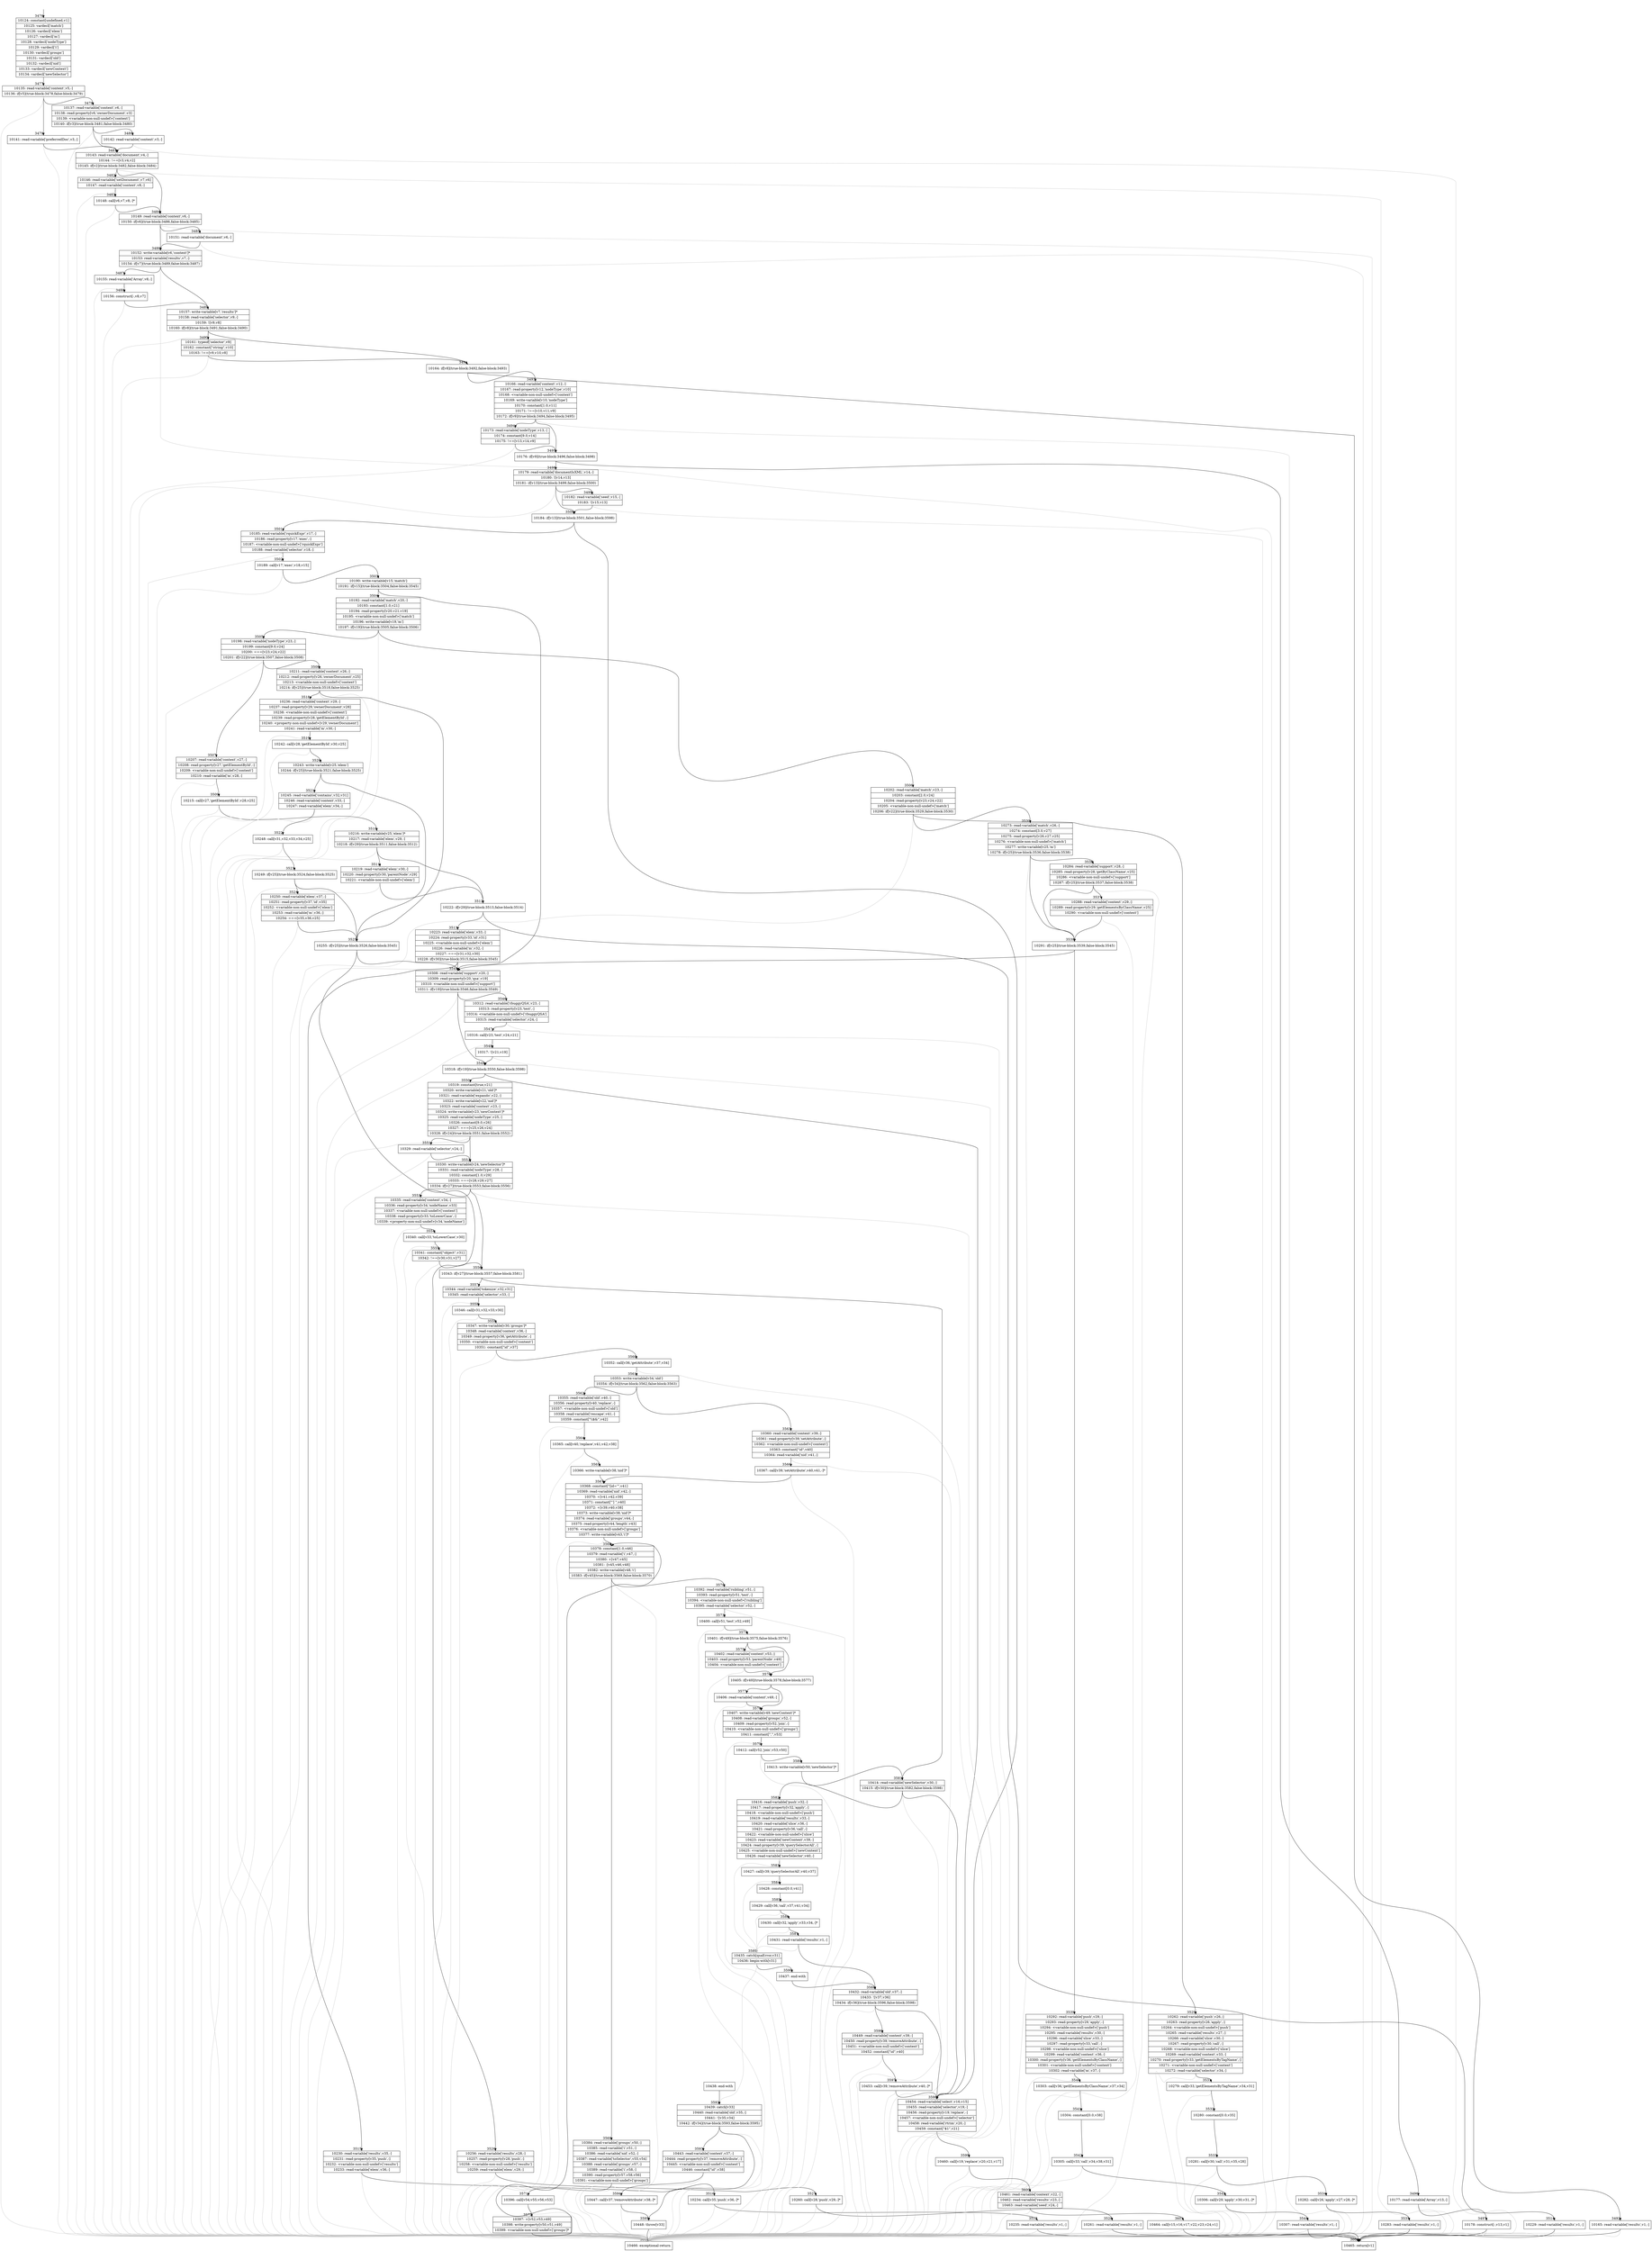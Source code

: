 digraph {
rankdir="TD"
BB_entry231[shape=none,label=""];
BB_entry231 -> BB3476 [tailport=s, headport=n, headlabel="    3476"]
BB3476 [shape=record label="{10124: constant[undefined,v1]|10125: vardecl['match']|10126: vardecl['elem']|10127: vardecl['m']|10128: vardecl['nodeType']|10129: vardecl['i']|10130: vardecl['groups']|10131: vardecl['old']|10132: vardecl['nid']|10133: vardecl['newContext']|10134: vardecl['newSelector']}" ] 
BB3476 -> BB3477 [tailport=s, headport=n, headlabel="      3477"]
BB3477 [shape=record label="{10135: read-variable['context',v5,-]|10136: if[v5](true-block:3478,false-block:3479)}" ] 
BB3477 -> BB3478 [tailport=s, headport=n, headlabel="      3478"]
BB3477 -> BB3479 [tailport=s, headport=n, headlabel="      3479"]
BB3477 -> BB3603 [tailport=s, headport=n, color=gray, headlabel="      3603"]
BB3478 [shape=record label="{10137: read-variable['context',v6,-]|10138: read-property[v6,'ownerDocument',v3]|10139: \<variable-non-null-undef\>['context']|10140: if[v3](true-block:3481,false-block:3480)}" ] 
BB3478 -> BB3481 [tailport=s, headport=n, headlabel="      3481"]
BB3478 -> BB3480 [tailport=s, headport=n, headlabel="      3480"]
BB3478 -> BB3603 [tailport=s, headport=n, color=gray]
BB3479 [shape=record label="{10141: read-variable['preferredDoc',v3,-]}" ] 
BB3479 -> BB3481 [tailport=s, headport=n]
BB3479 -> BB3603 [tailport=s, headport=n, color=gray]
BB3480 [shape=record label="{10142: read-variable['context',v3,-]}" ] 
BB3480 -> BB3481 [tailport=s, headport=n]
BB3480 -> BB3603 [tailport=s, headport=n, color=gray]
BB3481 [shape=record label="{10143: read-variable['document',v4,-]|10144: !==[v3,v4,v2]|10145: if[v2](true-block:3482,false-block:3484)}" ] 
BB3481 -> BB3482 [tailport=s, headport=n, headlabel="      3482"]
BB3481 -> BB3484 [tailport=s, headport=n, headlabel="      3484"]
BB3481 -> BB3603 [tailport=s, headport=n, color=gray]
BB3482 [shape=record label="{10146: read-variable['setDocument',v7,v6]|10147: read-variable['context',v8,-]}" ] 
BB3482 -> BB3483 [tailport=s, headport=n, headlabel="      3483"]
BB3482 -> BB3603 [tailport=s, headport=n, color=gray]
BB3483 [shape=record label="{10148: call[v6,v7,v8,-]*}" ] 
BB3483 -> BB3484 [tailport=s, headport=n]
BB3483 -> BB3603 [tailport=s, headport=n, color=gray]
BB3484 [shape=record label="{10149: read-variable['context',v6,-]|10150: if[v6](true-block:3486,false-block:3485)}" ] 
BB3484 -> BB3486 [tailport=s, headport=n, headlabel="      3486"]
BB3484 -> BB3485 [tailport=s, headport=n, headlabel="      3485"]
BB3484 -> BB3603 [tailport=s, headport=n, color=gray]
BB3485 [shape=record label="{10151: read-variable['document',v6,-]}" ] 
BB3485 -> BB3486 [tailport=s, headport=n]
BB3485 -> BB3603 [tailport=s, headport=n, color=gray]
BB3486 [shape=record label="{10152: write-variable[v6,'context']*|10153: read-variable['results',v7,-]|10154: if[v7](true-block:3489,false-block:3487)}" ] 
BB3486 -> BB3489 [tailport=s, headport=n, headlabel="      3489"]
BB3486 -> BB3487 [tailport=s, headport=n, headlabel="      3487"]
BB3486 -> BB3603 [tailport=s, headport=n, color=gray]
BB3487 [shape=record label="{10155: read-variable['Array',v8,-]}" ] 
BB3487 -> BB3488 [tailport=s, headport=n, headlabel="      3488"]
BB3487 -> BB3603 [tailport=s, headport=n, color=gray]
BB3488 [shape=record label="{10156: construct[-,v8,v7]}" ] 
BB3488 -> BB3489 [tailport=s, headport=n]
BB3488 -> BB3603 [tailport=s, headport=n, color=gray]
BB3489 [shape=record label="{10157: write-variable[v7,'results']*|10158: read-variable['selector',v9,-]|10159: ![v9,v8]|10160: if[v8](true-block:3491,false-block:3490)}" ] 
BB3489 -> BB3491 [tailport=s, headport=n, headlabel="      3491"]
BB3489 -> BB3490 [tailport=s, headport=n, headlabel="      3490"]
BB3489 -> BB3603 [tailport=s, headport=n, color=gray]
BB3490 [shape=record label="{10161: typeof['selector',v9]|10162: constant[\"string\",v10]|10163: !==[v9,v10,v8]}" ] 
BB3490 -> BB3491 [tailport=s, headport=n]
BB3490 -> BB3603 [tailport=s, headport=n, color=gray]
BB3491 [shape=record label="{10164: if[v8](true-block:3492,false-block:3493)}" ] 
BB3491 -> BB3492 [tailport=s, headport=n, headlabel="      3492"]
BB3491 -> BB3493 [tailport=s, headport=n, headlabel="      3493"]
BB3492 [shape=record label="{10165: read-variable['results',v1,-]}" ] 
BB3492 -> BB3602 [tailport=s, headport=n, headlabel="      3602"]
BB3492 -> BB3603 [tailport=s, headport=n, color=gray]
BB3493 [shape=record label="{10166: read-variable['context',v12,-]|10167: read-property[v12,'nodeType',v10]|10168: \<variable-non-null-undef\>['context']|10169: write-variable[v10,'nodeType']|10170: constant[1.0,v11]|10171: !==[v10,v11,v9]|10172: if[v9](true-block:3494,false-block:3495)}" ] 
BB3493 -> BB3495 [tailport=s, headport=n, headlabel="      3495"]
BB3493 -> BB3494 [tailport=s, headport=n, headlabel="      3494"]
BB3493 -> BB3603 [tailport=s, headport=n, color=gray]
BB3494 [shape=record label="{10173: read-variable['nodeType',v13,-]|10174: constant[9.0,v14]|10175: !==[v13,v14,v9]}" ] 
BB3494 -> BB3495 [tailport=s, headport=n]
BB3494 -> BB3603 [tailport=s, headport=n, color=gray]
BB3495 [shape=record label="{10176: if[v9](true-block:3496,false-block:3498)}" ] 
BB3495 -> BB3496 [tailport=s, headport=n, headlabel="      3496"]
BB3495 -> BB3498 [tailport=s, headport=n, headlabel="      3498"]
BB3496 [shape=record label="{10177: read-variable['Array',v13,-]}" ] 
BB3496 -> BB3497 [tailport=s, headport=n, headlabel="      3497"]
BB3496 -> BB3603 [tailport=s, headport=n, color=gray]
BB3497 [shape=record label="{10178: construct[-,v13,v1]}" ] 
BB3497 -> BB3602 [tailport=s, headport=n]
BB3497 -> BB3603 [tailport=s, headport=n, color=gray]
BB3498 [shape=record label="{10179: read-variable['documentIsXML',v14,-]|10180: ![v14,v13]|10181: if[v13](true-block:3499,false-block:3500)}" ] 
BB3498 -> BB3500 [tailport=s, headport=n, headlabel="      3500"]
BB3498 -> BB3499 [tailport=s, headport=n, headlabel="      3499"]
BB3498 -> BB3603 [tailport=s, headport=n, color=gray]
BB3499 [shape=record label="{10182: read-variable['seed',v15,-]|10183: ![v15,v13]}" ] 
BB3499 -> BB3500 [tailport=s, headport=n]
BB3499 -> BB3603 [tailport=s, headport=n, color=gray]
BB3500 [shape=record label="{10184: if[v13](true-block:3501,false-block:3598)}" ] 
BB3500 -> BB3501 [tailport=s, headport=n, headlabel="      3501"]
BB3500 -> BB3598 [tailport=s, headport=n, headlabel="      3598"]
BB3501 [shape=record label="{10185: read-variable['rquickExpr',v17,-]|10186: read-property[v17,'exec',-]|10187: \<variable-non-null-undef\>['rquickExpr']|10188: read-variable['selector',v18,-]}" ] 
BB3501 -> BB3502 [tailport=s, headport=n, headlabel="      3502"]
BB3501 -> BB3603 [tailport=s, headport=n, color=gray]
BB3502 [shape=record label="{10189: call[v17,'exec',v18,v15]}" ] 
BB3502 -> BB3503 [tailport=s, headport=n, headlabel="      3503"]
BB3502 -> BB3603 [tailport=s, headport=n, color=gray]
BB3503 [shape=record label="{10190: write-variable[v15,'match']|10191: if[v15](true-block:3504,false-block:3545)}" ] 
BB3503 -> BB3504 [tailport=s, headport=n, headlabel="      3504"]
BB3503 -> BB3545 [tailport=s, headport=n, headlabel="      3545"]
BB3504 [shape=record label="{10192: read-variable['match',v20,-]|10193: constant[1.0,v21]|10194: read-property[v20,v21,v19]|10195: \<variable-non-null-undef\>['match']|10196: write-variable[v19,'m']|10197: if[v19](true-block:3505,false-block:3506)}" ] 
BB3504 -> BB3505 [tailport=s, headport=n, headlabel="      3505"]
BB3504 -> BB3506 [tailport=s, headport=n, headlabel="      3506"]
BB3504 -> BB3603 [tailport=s, headport=n, color=gray]
BB3505 [shape=record label="{10198: read-variable['nodeType',v23,-]|10199: constant[9.0,v24]|10200: ===[v23,v24,v22]|10201: if[v22](true-block:3507,false-block:3508)}" ] 
BB3505 -> BB3507 [tailport=s, headport=n, headlabel="      3507"]
BB3505 -> BB3508 [tailport=s, headport=n, headlabel="      3508"]
BB3505 -> BB3603 [tailport=s, headport=n, color=gray]
BB3506 [shape=record label="{10202: read-variable['match',v23,-]|10203: constant[2.0,v24]|10204: read-property[v23,v24,v22]|10205: \<variable-non-null-undef\>['match']|10206: if[v22](true-block:3529,false-block:3530)}" ] 
BB3506 -> BB3529 [tailport=s, headport=n, headlabel="      3529"]
BB3506 -> BB3530 [tailport=s, headport=n, headlabel="      3530"]
BB3506 -> BB3603 [tailport=s, headport=n, color=gray]
BB3507 [shape=record label="{10207: read-variable['context',v27,-]|10208: read-property[v27,'getElementById',-]|10209: \<variable-non-null-undef\>['context']|10210: read-variable['m',v28,-]}" ] 
BB3507 -> BB3509 [tailport=s, headport=n, headlabel="      3509"]
BB3507 -> BB3603 [tailport=s, headport=n, color=gray]
BB3508 [shape=record label="{10211: read-variable['context',v26,-]|10212: read-property[v26,'ownerDocument',v25]|10213: \<variable-non-null-undef\>['context']|10214: if[v25](true-block:3518,false-block:3525)}" ] 
BB3508 -> BB3525 [tailport=s, headport=n, headlabel="      3525"]
BB3508 -> BB3518 [tailport=s, headport=n, headlabel="      3518"]
BB3508 -> BB3603 [tailport=s, headport=n, color=gray]
BB3509 [shape=record label="{10215: call[v27,'getElementById',v28,v25]}" ] 
BB3509 -> BB3510 [tailport=s, headport=n, headlabel="      3510"]
BB3509 -> BB3603 [tailport=s, headport=n, color=gray]
BB3510 [shape=record label="{10216: write-variable[v25,'elem']*|10217: read-variable['elem',v29,-]|10218: if[v29](true-block:3511,false-block:3512)}" ] 
BB3510 -> BB3512 [tailport=s, headport=n, headlabel="      3512"]
BB3510 -> BB3511 [tailport=s, headport=n, headlabel="      3511"]
BB3510 -> BB3603 [tailport=s, headport=n, color=gray]
BB3511 [shape=record label="{10219: read-variable['elem',v30,-]|10220: read-property[v30,'parentNode',v29]|10221: \<variable-non-null-undef\>['elem']}" ] 
BB3511 -> BB3512 [tailport=s, headport=n]
BB3511 -> BB3603 [tailport=s, headport=n, color=gray]
BB3512 [shape=record label="{10222: if[v29](true-block:3513,false-block:3514)}" ] 
BB3512 -> BB3513 [tailport=s, headport=n, headlabel="      3513"]
BB3512 -> BB3514 [tailport=s, headport=n, headlabel="      3514"]
BB3513 [shape=record label="{10223: read-variable['elem',v33,-]|10224: read-property[v33,'id',v31]|10225: \<variable-non-null-undef\>['elem']|10226: read-variable['m',v32,-]|10227: ===[v31,v32,v30]|10228: if[v30](true-block:3515,false-block:3545)}" ] 
BB3513 -> BB3515 [tailport=s, headport=n, headlabel="      3515"]
BB3513 -> BB3545 [tailport=s, headport=n]
BB3513 -> BB3603 [tailport=s, headport=n, color=gray]
BB3514 [shape=record label="{10229: read-variable['results',v1,-]}" ] 
BB3514 -> BB3602 [tailport=s, headport=n]
BB3514 -> BB3603 [tailport=s, headport=n, color=gray]
BB3515 [shape=record label="{10230: read-variable['results',v35,-]|10231: read-property[v35,'push',-]|10232: \<variable-non-null-undef\>['results']|10233: read-variable['elem',v36,-]}" ] 
BB3515 -> BB3516 [tailport=s, headport=n, headlabel="      3516"]
BB3515 -> BB3603 [tailport=s, headport=n, color=gray]
BB3516 [shape=record label="{10234: call[v35,'push',v36,-]*}" ] 
BB3516 -> BB3517 [tailport=s, headport=n, headlabel="      3517"]
BB3516 -> BB3603 [tailport=s, headport=n, color=gray]
BB3517 [shape=record label="{10235: read-variable['results',v1,-]}" ] 
BB3517 -> BB3602 [tailport=s, headport=n]
BB3517 -> BB3603 [tailport=s, headport=n, color=gray]
BB3518 [shape=record label="{10236: read-variable['context',v29,-]|10237: read-property[v29,'ownerDocument',v28]|10238: \<variable-non-null-undef\>['context']|10239: read-property[v28,'getElementById',-]|10240: \<property-non-null-undef\>[v29,'ownerDocument']|10241: read-variable['m',v30,-]}" ] 
BB3518 -> BB3519 [tailport=s, headport=n, headlabel="      3519"]
BB3518 -> BB3603 [tailport=s, headport=n, color=gray]
BB3519 [shape=record label="{10242: call[v28,'getElementById',v30,v25]}" ] 
BB3519 -> BB3520 [tailport=s, headport=n, headlabel="      3520"]
BB3519 -> BB3603 [tailport=s, headport=n, color=gray]
BB3520 [shape=record label="{10243: write-variable[v25,'elem']|10244: if[v25](true-block:3521,false-block:3525)}" ] 
BB3520 -> BB3525 [tailport=s, headport=n]
BB3520 -> BB3521 [tailport=s, headport=n, headlabel="      3521"]
BB3521 [shape=record label="{10245: read-variable['contains',v32,v31]|10246: read-variable['context',v33,-]|10247: read-variable['elem',v34,-]}" ] 
BB3521 -> BB3522 [tailport=s, headport=n, headlabel="      3522"]
BB3521 -> BB3603 [tailport=s, headport=n, color=gray]
BB3522 [shape=record label="{10248: call[v31,v32,v33,v34,v25]}" ] 
BB3522 -> BB3523 [tailport=s, headport=n, headlabel="      3523"]
BB3522 -> BB3603 [tailport=s, headport=n, color=gray]
BB3523 [shape=record label="{10249: if[v25](true-block:3524,false-block:3525)}" ] 
BB3523 -> BB3525 [tailport=s, headport=n]
BB3523 -> BB3524 [tailport=s, headport=n, headlabel="      3524"]
BB3524 [shape=record label="{10250: read-variable['elem',v37,-]|10251: read-property[v37,'id',v35]|10252: \<variable-non-null-undef\>['elem']|10253: read-variable['m',v36,-]|10254: ===[v35,v36,v25]}" ] 
BB3524 -> BB3525 [tailport=s, headport=n]
BB3524 -> BB3603 [tailport=s, headport=n, color=gray]
BB3525 [shape=record label="{10255: if[v25](true-block:3526,false-block:3545)}" ] 
BB3525 -> BB3526 [tailport=s, headport=n, headlabel="      3526"]
BB3525 -> BB3545 [tailport=s, headport=n]
BB3526 [shape=record label="{10256: read-variable['results',v28,-]|10257: read-property[v28,'push',-]|10258: \<variable-non-null-undef\>['results']|10259: read-variable['elem',v29,-]}" ] 
BB3526 -> BB3527 [tailport=s, headport=n, headlabel="      3527"]
BB3526 -> BB3603 [tailport=s, headport=n, color=gray]
BB3527 [shape=record label="{10260: call[v28,'push',v29,-]*}" ] 
BB3527 -> BB3528 [tailport=s, headport=n, headlabel="      3528"]
BB3527 -> BB3603 [tailport=s, headport=n, color=gray]
BB3528 [shape=record label="{10261: read-variable['results',v1,-]}" ] 
BB3528 -> BB3602 [tailport=s, headport=n]
BB3528 -> BB3603 [tailport=s, headport=n, color=gray]
BB3529 [shape=record label="{10262: read-variable['push',v26,-]|10263: read-property[v26,'apply',-]|10264: \<variable-non-null-undef\>['push']|10265: read-variable['results',v27,-]|10266: read-variable['slice',v30,-]|10267: read-property[v30,'call',-]|10268: \<variable-non-null-undef\>['slice']|10269: read-variable['context',v33,-]|10270: read-property[v33,'getElementsByTagName',-]|10271: \<variable-non-null-undef\>['context']|10272: read-variable['selector',v34,-]}" ] 
BB3529 -> BB3531 [tailport=s, headport=n, headlabel="      3531"]
BB3529 -> BB3603 [tailport=s, headport=n, color=gray]
BB3530 [shape=record label="{10273: read-variable['match',v26,-]|10274: constant[3.0,v27]|10275: read-property[v26,v27,v25]|10276: \<variable-non-null-undef\>['match']|10277: write-variable[v25,'m']|10278: if[v25](true-block:3536,false-block:3538)}" ] 
BB3530 -> BB3538 [tailport=s, headport=n, headlabel="      3538"]
BB3530 -> BB3536 [tailport=s, headport=n, headlabel="      3536"]
BB3530 -> BB3603 [tailport=s, headport=n, color=gray]
BB3531 [shape=record label="{10279: call[v33,'getElementsByTagName',v34,v31]}" ] 
BB3531 -> BB3532 [tailport=s, headport=n, headlabel="      3532"]
BB3531 -> BB3603 [tailport=s, headport=n, color=gray]
BB3532 [shape=record label="{10280: constant[0.0,v35]}" ] 
BB3532 -> BB3533 [tailport=s, headport=n, headlabel="      3533"]
BB3533 [shape=record label="{10281: call[v30,'call',v31,v35,v28]}" ] 
BB3533 -> BB3534 [tailport=s, headport=n, headlabel="      3534"]
BB3533 -> BB3603 [tailport=s, headport=n, color=gray]
BB3534 [shape=record label="{10282: call[v26,'apply',v27,v28,-]*}" ] 
BB3534 -> BB3535 [tailport=s, headport=n, headlabel="      3535"]
BB3534 -> BB3603 [tailport=s, headport=n, color=gray]
BB3535 [shape=record label="{10283: read-variable['results',v1,-]}" ] 
BB3535 -> BB3602 [tailport=s, headport=n]
BB3535 -> BB3603 [tailport=s, headport=n, color=gray]
BB3536 [shape=record label="{10284: read-variable['support',v28,-]|10285: read-property[v28,'getByClassName',v25]|10286: \<variable-non-null-undef\>['support']|10287: if[v25](true-block:3537,false-block:3538)}" ] 
BB3536 -> BB3538 [tailport=s, headport=n]
BB3536 -> BB3537 [tailport=s, headport=n, headlabel="      3537"]
BB3536 -> BB3603 [tailport=s, headport=n, color=gray]
BB3537 [shape=record label="{10288: read-variable['context',v29,-]|10289: read-property[v29,'getElementsByClassName',v25]|10290: \<variable-non-null-undef\>['context']}" ] 
BB3537 -> BB3538 [tailport=s, headport=n]
BB3537 -> BB3603 [tailport=s, headport=n, color=gray]
BB3538 [shape=record label="{10291: if[v25](true-block:3539,false-block:3545)}" ] 
BB3538 -> BB3539 [tailport=s, headport=n, headlabel="      3539"]
BB3538 -> BB3545 [tailport=s, headport=n]
BB3539 [shape=record label="{10292: read-variable['push',v29,-]|10293: read-property[v29,'apply',-]|10294: \<variable-non-null-undef\>['push']|10295: read-variable['results',v30,-]|10296: read-variable['slice',v33,-]|10297: read-property[v33,'call',-]|10298: \<variable-non-null-undef\>['slice']|10299: read-variable['context',v36,-]|10300: read-property[v36,'getElementsByClassName',-]|10301: \<variable-non-null-undef\>['context']|10302: read-variable['m',v37,-]}" ] 
BB3539 -> BB3540 [tailport=s, headport=n, headlabel="      3540"]
BB3539 -> BB3603 [tailport=s, headport=n, color=gray]
BB3540 [shape=record label="{10303: call[v36,'getElementsByClassName',v37,v34]}" ] 
BB3540 -> BB3541 [tailport=s, headport=n, headlabel="      3541"]
BB3540 -> BB3603 [tailport=s, headport=n, color=gray]
BB3541 [shape=record label="{10304: constant[0.0,v38]}" ] 
BB3541 -> BB3542 [tailport=s, headport=n, headlabel="      3542"]
BB3542 [shape=record label="{10305: call[v33,'call',v34,v38,v31]}" ] 
BB3542 -> BB3543 [tailport=s, headport=n, headlabel="      3543"]
BB3542 -> BB3603 [tailport=s, headport=n, color=gray]
BB3543 [shape=record label="{10306: call[v29,'apply',v30,v31,-]*}" ] 
BB3543 -> BB3544 [tailport=s, headport=n, headlabel="      3544"]
BB3543 -> BB3603 [tailport=s, headport=n, color=gray]
BB3544 [shape=record label="{10307: read-variable['results',v1,-]}" ] 
BB3544 -> BB3602 [tailport=s, headport=n]
BB3544 -> BB3603 [tailport=s, headport=n, color=gray]
BB3545 [shape=record label="{10308: read-variable['support',v20,-]|10309: read-property[v20,'qsa',v19]|10310: \<variable-non-null-undef\>['support']|10311: if[v19](true-block:3546,false-block:3549)}" ] 
BB3545 -> BB3549 [tailport=s, headport=n, headlabel="      3549"]
BB3545 -> BB3546 [tailport=s, headport=n, headlabel="      3546"]
BB3545 -> BB3603 [tailport=s, headport=n, color=gray]
BB3546 [shape=record label="{10312: read-variable['rbuggyQSA',v23,-]|10313: read-property[v23,'test',-]|10314: \<variable-non-null-undef\>['rbuggyQSA']|10315: read-variable['selector',v24,-]}" ] 
BB3546 -> BB3547 [tailport=s, headport=n, headlabel="      3547"]
BB3546 -> BB3603 [tailport=s, headport=n, color=gray]
BB3547 [shape=record label="{10316: call[v23,'test',v24,v21]}" ] 
BB3547 -> BB3548 [tailport=s, headport=n, headlabel="      3548"]
BB3547 -> BB3603 [tailport=s, headport=n, color=gray]
BB3548 [shape=record label="{10317: ![v21,v19]}" ] 
BB3548 -> BB3549 [tailport=s, headport=n]
BB3548 -> BB3603 [tailport=s, headport=n, color=gray]
BB3549 [shape=record label="{10318: if[v19](true-block:3550,false-block:3598)}" ] 
BB3549 -> BB3550 [tailport=s, headport=n, headlabel="      3550"]
BB3549 -> BB3598 [tailport=s, headport=n]
BB3550 [shape=record label="{10319: constant[true,v21]|10320: write-variable[v21,'old']*|10321: read-variable['expando',v22,-]|10322: write-variable[v22,'nid']*|10323: read-variable['context',v23,-]|10324: write-variable[v23,'newContext']*|10325: read-variable['nodeType',v25,-]|10326: constant[9.0,v26]|10327: ===[v25,v26,v24]|10328: if[v24](true-block:3551,false-block:3552)}" ] 
BB3550 -> BB3552 [tailport=s, headport=n, headlabel="      3552"]
BB3550 -> BB3551 [tailport=s, headport=n, headlabel="      3551"]
BB3550 -> BB3603 [tailport=s, headport=n, color=gray]
BB3551 [shape=record label="{10329: read-variable['selector',v24,-]}" ] 
BB3551 -> BB3552 [tailport=s, headport=n]
BB3551 -> BB3603 [tailport=s, headport=n, color=gray]
BB3552 [shape=record label="{10330: write-variable[v24,'newSelector']*|10331: read-variable['nodeType',v28,-]|10332: constant[1.0,v29]|10333: ===[v28,v29,v27]|10334: if[v27](true-block:3553,false-block:3556)}" ] 
BB3552 -> BB3556 [tailport=s, headport=n, headlabel="      3556"]
BB3552 -> BB3553 [tailport=s, headport=n, headlabel="      3553"]
BB3552 -> BB3603 [tailport=s, headport=n, color=gray]
BB3553 [shape=record label="{10335: read-variable['context',v34,-]|10336: read-property[v34,'nodeName',v33]|10337: \<variable-non-null-undef\>['context']|10338: read-property[v33,'toLowerCase',-]|10339: \<property-non-null-undef\>[v34,'nodeName']}" ] 
BB3553 -> BB3554 [tailport=s, headport=n, headlabel="      3554"]
BB3553 -> BB3603 [tailport=s, headport=n, color=gray]
BB3554 [shape=record label="{10340: call[v33,'toLowerCase',v30]}" ] 
BB3554 -> BB3555 [tailport=s, headport=n, headlabel="      3555"]
BB3554 -> BB3603 [tailport=s, headport=n, color=gray]
BB3555 [shape=record label="{10341: constant[\"object\",v31]|10342: !==[v30,v31,v27]}" ] 
BB3555 -> BB3556 [tailport=s, headport=n]
BB3555 -> BB3603 [tailport=s, headport=n, color=gray]
BB3556 [shape=record label="{10343: if[v27](true-block:3557,false-block:3581)}" ] 
BB3556 -> BB3557 [tailport=s, headport=n, headlabel="      3557"]
BB3556 -> BB3581 [tailport=s, headport=n, headlabel="      3581"]
BB3557 [shape=record label="{10344: read-variable['tokenize',v32,v31]|10345: read-variable['selector',v33,-]}" ] 
BB3557 -> BB3558 [tailport=s, headport=n, headlabel="      3558"]
BB3557 -> BB3603 [tailport=s, headport=n, color=gray]
BB3558 [shape=record label="{10346: call[v31,v32,v33,v30]}" ] 
BB3558 -> BB3559 [tailport=s, headport=n, headlabel="      3559"]
BB3558 -> BB3603 [tailport=s, headport=n, color=gray]
BB3559 [shape=record label="{10347: write-variable[v30,'groups']*|10348: read-variable['context',v36,-]|10349: read-property[v36,'getAttribute',-]|10350: \<variable-non-null-undef\>['context']|10351: constant[\"id\",v37]}" ] 
BB3559 -> BB3560 [tailport=s, headport=n, headlabel="      3560"]
BB3559 -> BB3603 [tailport=s, headport=n, color=gray]
BB3560 [shape=record label="{10352: call[v36,'getAttribute',v37,v34]}" ] 
BB3560 -> BB3561 [tailport=s, headport=n, headlabel="      3561"]
BB3560 -> BB3603 [tailport=s, headport=n, color=gray]
BB3561 [shape=record label="{10353: write-variable[v34,'old']|10354: if[v34](true-block:3562,false-block:3563)}" ] 
BB3561 -> BB3562 [tailport=s, headport=n, headlabel="      3562"]
BB3561 -> BB3563 [tailport=s, headport=n, headlabel="      3563"]
BB3562 [shape=record label="{10355: read-variable['old',v40,-]|10356: read-property[v40,'replace',-]|10357: \<variable-non-null-undef\>['old']|10358: read-variable['rescape',v41,-]|10359: constant[\"\\\\$&\",v42]}" ] 
BB3562 -> BB3564 [tailport=s, headport=n, headlabel="      3564"]
BB3562 -> BB3603 [tailport=s, headport=n, color=gray]
BB3563 [shape=record label="{10360: read-variable['context',v39,-]|10361: read-property[v39,'setAttribute',-]|10362: \<variable-non-null-undef\>['context']|10363: constant[\"id\",v40]|10364: read-variable['nid',v41,-]}" ] 
BB3563 -> BB3566 [tailport=s, headport=n, headlabel="      3566"]
BB3563 -> BB3603 [tailport=s, headport=n, color=gray]
BB3564 [shape=record label="{10365: call[v40,'replace',v41,v42,v38]}" ] 
BB3564 -> BB3565 [tailport=s, headport=n, headlabel="      3565"]
BB3564 -> BB3603 [tailport=s, headport=n, color=gray]
BB3565 [shape=record label="{10366: write-variable[v38,'nid']*}" ] 
BB3565 -> BB3567 [tailport=s, headport=n, headlabel="      3567"]
BB3566 [shape=record label="{10367: call[v39,'setAttribute',v40,v41,-]*}" ] 
BB3566 -> BB3567 [tailport=s, headport=n]
BB3566 -> BB3603 [tailport=s, headport=n, color=gray]
BB3567 [shape=record label="{10368: constant[\"[id='\",v41]|10369: read-variable['nid',v42,-]|10370: +[v41,v42,v39]|10371: constant[\"'] \",v40]|10372: +[v39,v40,v38]|10373: write-variable[v38,'nid']*|10374: read-variable['groups',v44,-]|10375: read-property[v44,'length',v43]|10376: \<variable-non-null-undef\>['groups']|10377: write-variable[v43,'i']*}" ] 
BB3567 -> BB3568 [tailport=s, headport=n, headlabel="      3568"]
BB3567 -> BB3603 [tailport=s, headport=n, color=gray]
BB3568 [shape=record label="{10378: constant[1.0,v46]|10379: read-variable['i',v47,-]|10380: +[v47,v45]|10381: -[v45,v46,v48]|10382: write-variable[v48,'i']|10383: if[v45](true-block:3569,false-block:3570)}" ] 
BB3568 -> BB3569 [tailport=s, headport=n, headlabel="      3569"]
BB3568 -> BB3570 [tailport=s, headport=n, headlabel="      3570"]
BB3568 -> BB3603 [tailport=s, headport=n, color=gray]
BB3569 [shape=record label="{10384: read-variable['groups',v50,-]|10385: read-variable['i',v51,-]|10386: read-variable['nid',v52,-]|10387: read-variable['toSelector',v55,v54]|10388: read-variable['groups',v57,-]|10389: read-variable['i',v58,-]|10390: read-property[v57,v58,v56]|10391: \<variable-non-null-undef\>['groups']}" ] 
BB3569 -> BB3571 [tailport=s, headport=n, headlabel="      3571"]
BB3569 -> BB3603 [tailport=s, headport=n, color=gray]
BB3570 [shape=record label="{10392: read-variable['rsibling',v51,-]|10393: read-property[v51,'test',-]|10394: \<variable-non-null-undef\>['rsibling']|10395: read-variable['selector',v52,-]}" ] 
BB3570 -> BB3573 [tailport=s, headport=n, headlabel="      3573"]
BB3570 -> BB3603 [tailport=s, headport=n, color=gray]
BB3571 [shape=record label="{10396: call[v54,v55,v56,v53]}" ] 
BB3571 -> BB3572 [tailport=s, headport=n, headlabel="      3572"]
BB3571 -> BB3603 [tailport=s, headport=n, color=gray]
BB3572 [shape=record label="{10397: +[v52,v53,v49]|10398: write-property[v50,v51,v49]|10399: \<variable-non-null-undef\>['groups']*}" ] 
BB3572 -> BB3568 [tailport=s, headport=n]
BB3572 -> BB3603 [tailport=s, headport=n, color=gray]
BB3573 [shape=record label="{10400: call[v51,'test',v52,v49]}" ] 
BB3573 -> BB3574 [tailport=s, headport=n, headlabel="      3574"]
BB3573 -> BB3603 [tailport=s, headport=n, color=gray]
BB3574 [shape=record label="{10401: if[v49](true-block:3575,false-block:3576)}" ] 
BB3574 -> BB3576 [tailport=s, headport=n, headlabel="      3576"]
BB3574 -> BB3575 [tailport=s, headport=n, headlabel="      3575"]
BB3575 [shape=record label="{10402: read-variable['context',v53,-]|10403: read-property[v53,'parentNode',v49]|10404: \<variable-non-null-undef\>['context']}" ] 
BB3575 -> BB3576 [tailport=s, headport=n]
BB3575 -> BB3603 [tailport=s, headport=n, color=gray]
BB3576 [shape=record label="{10405: if[v49](true-block:3578,false-block:3577)}" ] 
BB3576 -> BB3578 [tailport=s, headport=n, headlabel="      3578"]
BB3576 -> BB3577 [tailport=s, headport=n, headlabel="      3577"]
BB3577 [shape=record label="{10406: read-variable['context',v49,-]}" ] 
BB3577 -> BB3578 [tailport=s, headport=n]
BB3577 -> BB3603 [tailport=s, headport=n, color=gray]
BB3578 [shape=record label="{10407: write-variable[v49,'newContext']*|10408: read-variable['groups',v52,-]|10409: read-property[v52,'join',-]|10410: \<variable-non-null-undef\>['groups']|10411: constant[\",\",v53]}" ] 
BB3578 -> BB3579 [tailport=s, headport=n, headlabel="      3579"]
BB3578 -> BB3603 [tailport=s, headport=n, color=gray]
BB3579 [shape=record label="{10412: call[v52,'join',v53,v50]}" ] 
BB3579 -> BB3580 [tailport=s, headport=n, headlabel="      3580"]
BB3579 -> BB3603 [tailport=s, headport=n, color=gray]
BB3580 [shape=record label="{10413: write-variable[v50,'newSelector']*}" ] 
BB3580 -> BB3581 [tailport=s, headport=n]
BB3581 [shape=record label="{10414: read-variable['newSelector',v30,-]|10415: if[v30](true-block:3582,false-block:3598)}" ] 
BB3581 -> BB3582 [tailport=s, headport=n, headlabel="      3582"]
BB3581 -> BB3598 [tailport=s, headport=n]
BB3581 -> BB3603 [tailport=s, headport=n, color=gray]
BB3582 [shape=record label="{10416: read-variable['push',v32,-]|10417: read-property[v32,'apply',-]|10418: \<variable-non-null-undef\>['push']|10419: read-variable['results',v33,-]|10420: read-variable['slice',v36,-]|10421: read-property[v36,'call',-]|10422: \<variable-non-null-undef\>['slice']|10423: read-variable['newContext',v39,-]|10424: read-property[v39,'querySelectorAll',-]|10425: \<variable-non-null-undef\>['newContext']|10426: read-variable['newSelector',v40,-]}" ] 
BB3582 -> BB3583 [tailport=s, headport=n, headlabel="      3583"]
BB3582 -> BB3589 [tailport=s, headport=n, color=gray, headlabel="      3589"]
BB3583 [shape=record label="{10427: call[v39,'querySelectorAll',v40,v37]}" ] 
BB3583 -> BB3584 [tailport=s, headport=n, headlabel="      3584"]
BB3583 -> BB3589 [tailport=s, headport=n, color=gray]
BB3584 [shape=record label="{10428: constant[0.0,v41]}" ] 
BB3584 -> BB3585 [tailport=s, headport=n, headlabel="      3585"]
BB3585 [shape=record label="{10429: call[v36,'call',v37,v41,v34]}" ] 
BB3585 -> BB3586 [tailport=s, headport=n, headlabel="      3586"]
BB3585 -> BB3589 [tailport=s, headport=n, color=gray]
BB3586 [shape=record label="{10430: call[v32,'apply',v33,v34,-]*}" ] 
BB3586 -> BB3587 [tailport=s, headport=n, headlabel="      3587"]
BB3586 -> BB3589 [tailport=s, headport=n, color=gray]
BB3587 [shape=record label="{10431: read-variable['results',v1,-]}" ] 
BB3587 -> BB3588 [tailport=s, headport=n, headlabel="      3588"]
BB3587 -> BB3589 [tailport=s, headport=n, color=gray]
BB3588 [shape=record label="{10432: read-variable['old',v37,-]|10433: ![v37,v36]|10434: if[v36](true-block:3596,false-block:3598)}" ] 
BB3588 -> BB3596 [tailport=s, headport=n, headlabel="      3596"]
BB3588 -> BB3598 [tailport=s, headport=n]
BB3588 -> BB3603 [tailport=s, headport=n, color=gray]
BB3589 [shape=record label="{10435: catch[qsaError,v31]|10436: begin-with[v31]}" ] 
BB3589 -> BB3590 [tailport=s, headport=n, headlabel="      3590"]
BB3589 -> BB3592 [tailport=s, headport=n, color=gray, headlabel="      3592"]
BB3590 [shape=record label="{10437: end-with}" ] 
BB3590 -> BB3588 [tailport=s, headport=n]
BB3591 [shape=record label="{10438: end-with}" ] 
BB3591 -> BB3592 [tailport=s, headport=n]
BB3592 [shape=record label="{10439: catch[v33]|10440: read-variable['old',v35,-]|10441: ![v35,v34]|10442: if[v34](true-block:3593,false-block:3595)}" ] 
BB3592 -> BB3593 [tailport=s, headport=n, headlabel="      3593"]
BB3592 -> BB3595 [tailport=s, headport=n, headlabel="      3595"]
BB3592 -> BB3603 [tailport=s, headport=n, color=gray]
BB3593 [shape=record label="{10443: read-variable['context',v37,-]|10444: read-property[v37,'removeAttribute',-]|10445: \<variable-non-null-undef\>['context']|10446: constant[\"id\",v38]}" ] 
BB3593 -> BB3594 [tailport=s, headport=n, headlabel="      3594"]
BB3593 -> BB3603 [tailport=s, headport=n, color=gray]
BB3594 [shape=record label="{10447: call[v37,'removeAttribute',v38,-]*}" ] 
BB3594 -> BB3595 [tailport=s, headport=n]
BB3594 -> BB3603 [tailport=s, headport=n, color=gray]
BB3595 [shape=record label="{10448: throw[v33]}" ] 
BB3595 -> BB3603 [tailport=s, headport=n]
BB3595 -> BB3603 [tailport=s, headport=n, color=gray]
BB3596 [shape=record label="{10449: read-variable['context',v39,-]|10450: read-property[v39,'removeAttribute',-]|10451: \<variable-non-null-undef\>['context']|10452: constant[\"id\",v40]}" ] 
BB3596 -> BB3597 [tailport=s, headport=n, headlabel="      3597"]
BB3596 -> BB3603 [tailport=s, headport=n, color=gray]
BB3597 [shape=record label="{10453: call[v39,'removeAttribute',v40,-]*}" ] 
BB3597 -> BB3598 [tailport=s, headport=n]
BB3597 -> BB3603 [tailport=s, headport=n, color=gray]
BB3598 [shape=record label="{10454: read-variable['select',v16,v15]|10455: read-variable['selector',v19,-]|10456: read-property[v19,'replace',-]|10457: \<variable-non-null-undef\>['selector']|10458: read-variable['rtrim',v20,-]|10459: constant[\"$1\",v21]}" ] 
BB3598 -> BB3599 [tailport=s, headport=n, headlabel="      3599"]
BB3598 -> BB3603 [tailport=s, headport=n, color=gray]
BB3599 [shape=record label="{10460: call[v19,'replace',v20,v21,v17]}" ] 
BB3599 -> BB3600 [tailport=s, headport=n, headlabel="      3600"]
BB3599 -> BB3603 [tailport=s, headport=n, color=gray]
BB3600 [shape=record label="{10461: read-variable['context',v22,-]|10462: read-variable['results',v23,-]|10463: read-variable['seed',v24,-]}" ] 
BB3600 -> BB3601 [tailport=s, headport=n, headlabel="      3601"]
BB3600 -> BB3603 [tailport=s, headport=n, color=gray]
BB3601 [shape=record label="{10464: call[v15,v16,v17,v22,v23,v24,v1]}" ] 
BB3601 -> BB3602 [tailport=s, headport=n]
BB3601 -> BB3603 [tailport=s, headport=n, color=gray]
BB3602 [shape=record label="{10465: return[v1]}" ] 
BB3603 [shape=record label="{10466: exceptional-return}" ] 
}
